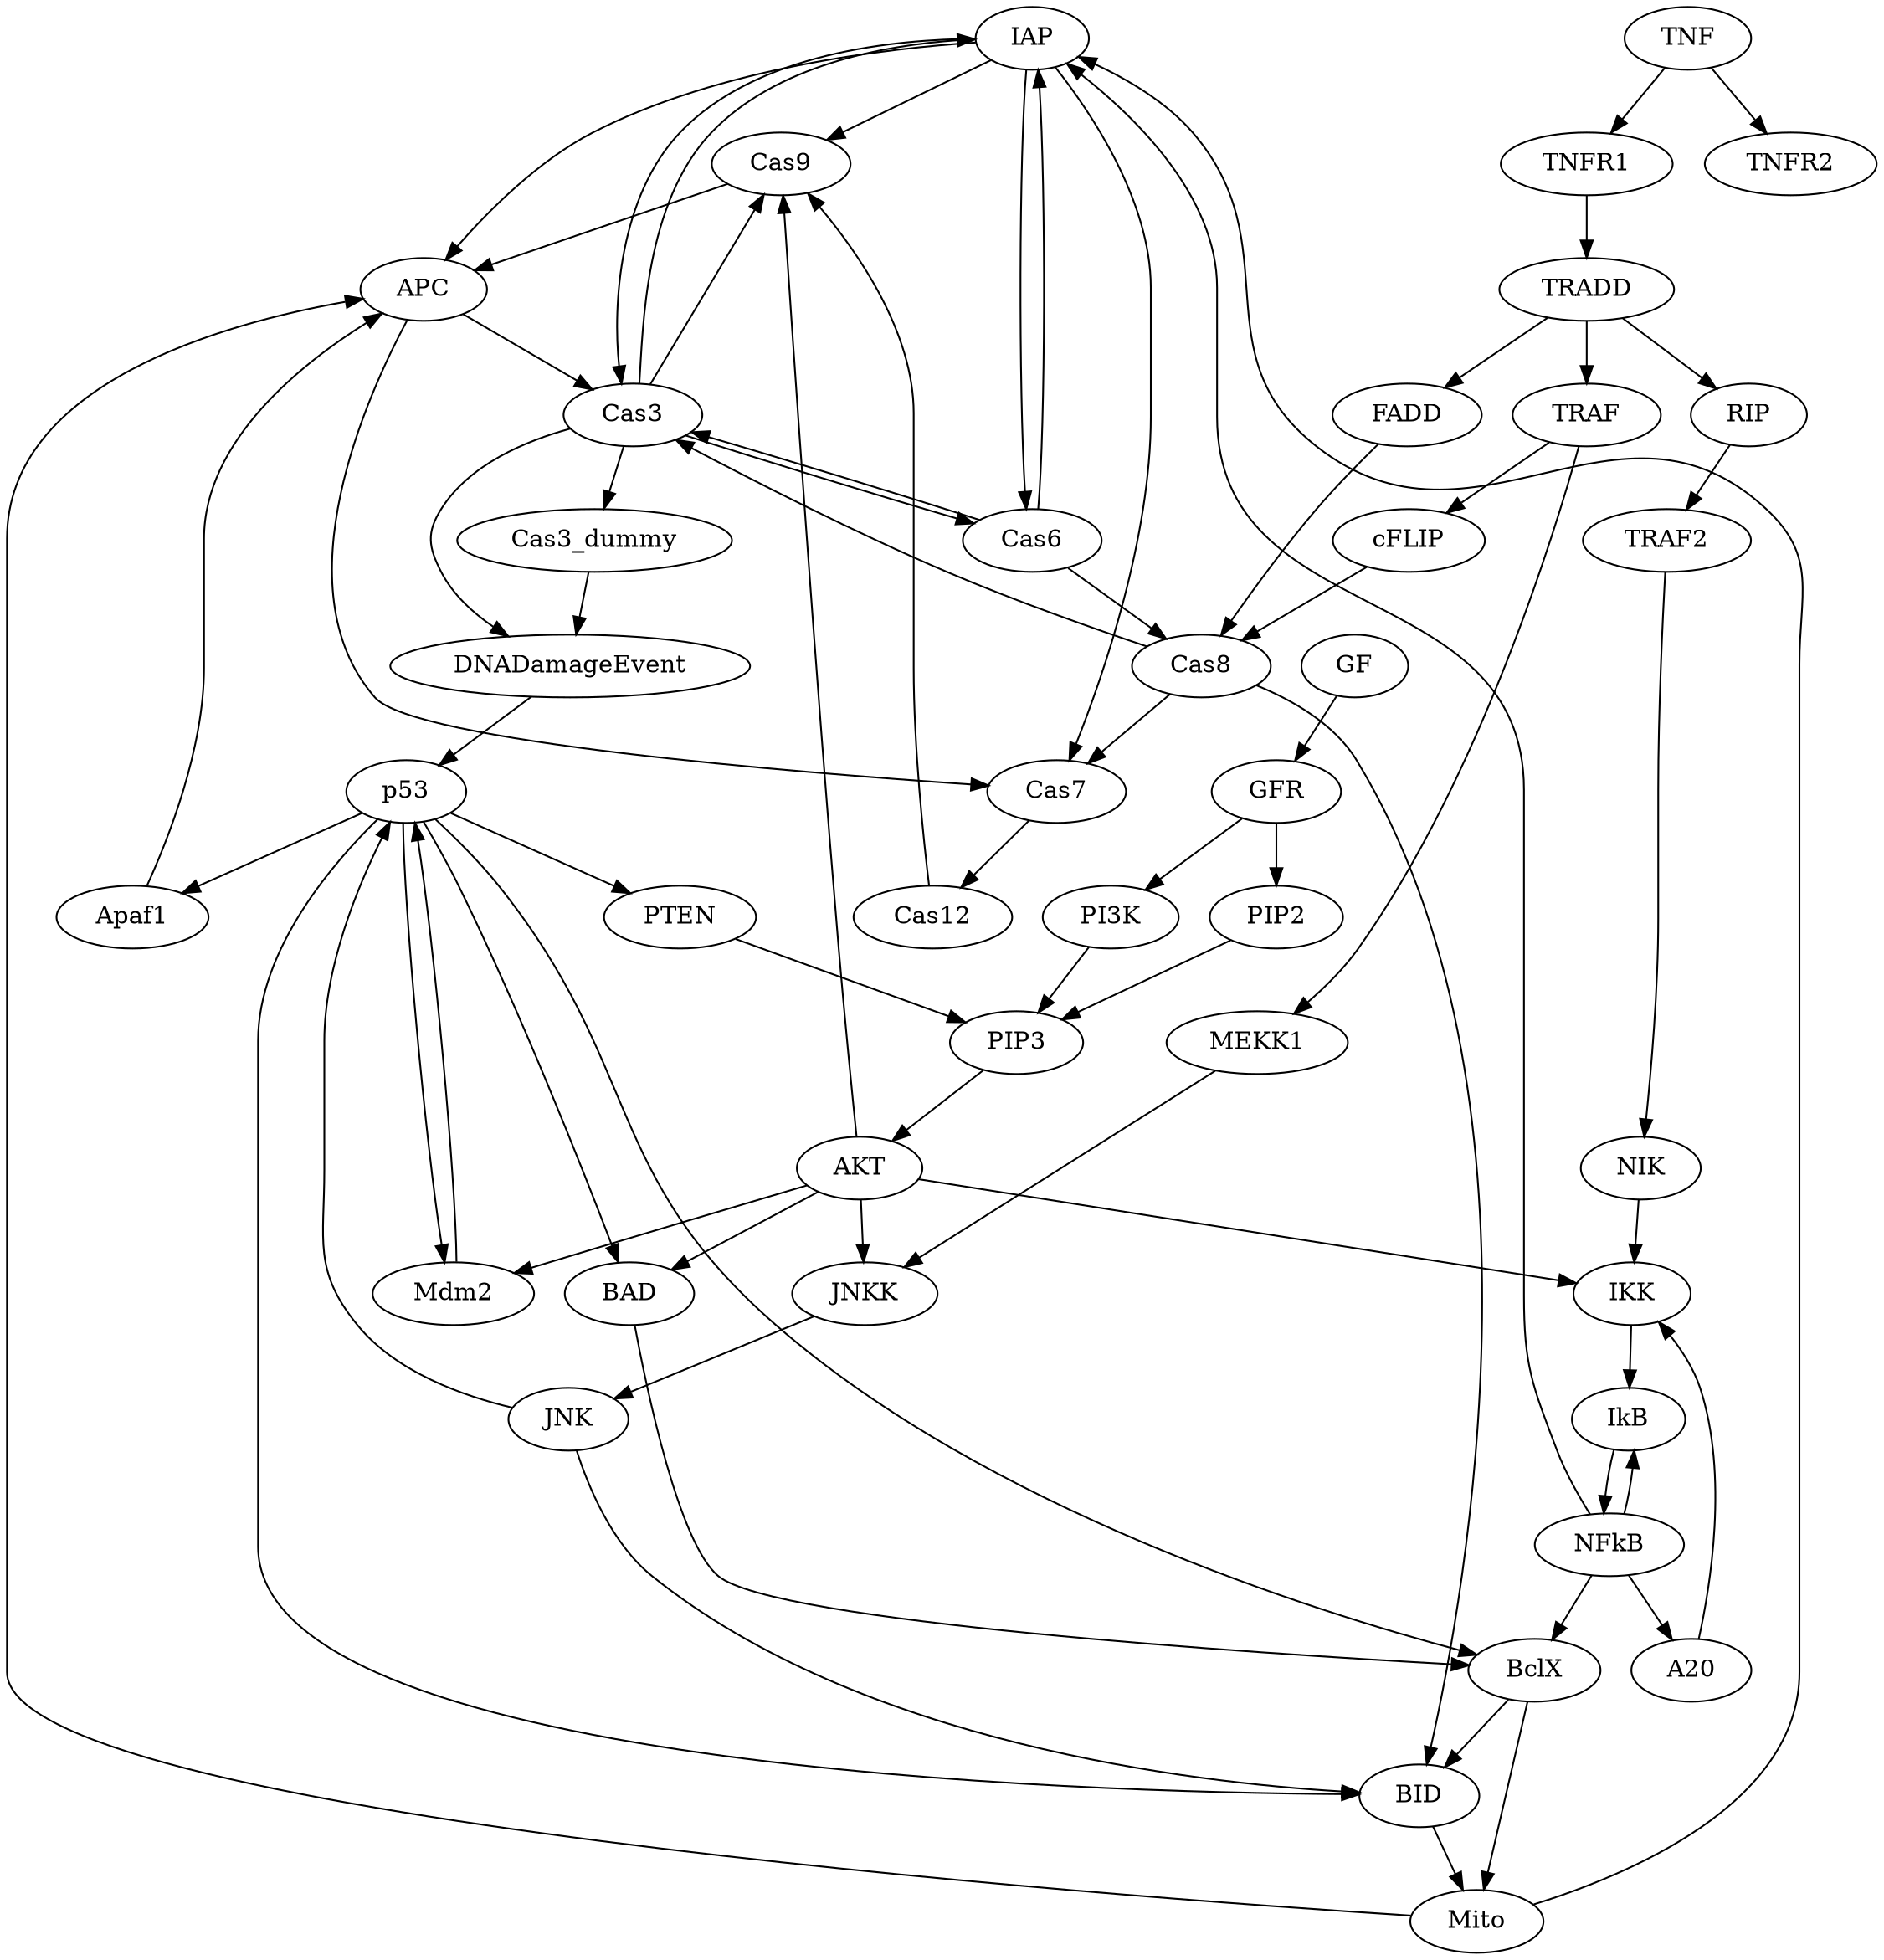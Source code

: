 strict digraph  {
" IAP " [equation="  (  (  ( NFkB  ) && ! ( Mito  )  ) && ! ( Cas3 && (  (  ( Cas6 )  )  )  )  ) "];
" Cas8 " [equation="  (  ( Cas6  ) && ! ( cFLIP  )  )  || (  ( FADD  ) && ! ( cFLIP  )  ) "];
" MEKK1 " [equation="  ( TRAF ) "];
" Cas9 " [equation="  (  (  ( Cas3  ) && ! ( AKT  )  ) && ! ( IAP  )  )  || (  (  ( Cas12  ) && ! ( AKT  )  ) && ! ( IAP  )  ) "];
" TRADD " [equation="  ( TNFR1 ) "];
" PIP2 " [equation="  ( GFR ) "];
" FADD " [equation="  ( TRADD ) "];
" BAD " [equation="  (  ( p53  ) && ! ( AKT  )  ) "];
" TRAF2 " [equation="  ( RIP ) "];
" PIP3 " [equation="  (  ( PI3K && (  (  ( PIP2 )  )  )  ) && ! ( PTEN  )  ) "];
" JNKK " [equation="  (  ( MEKK1  ) && ! ( AKT  )  ) "];
" Apaf1 " [equation="  ( p53 ) "];
" A20 " [equation="  ( NFkB ) "];
" TNFR1 " [equation="  ( TNF ) "];
" BID " [equation="  (  ( JNK && (  (  ( p53 )  )  )  ) && ! ( BclX  )  )  || (  ( Cas8 && (  (  ( p53 )  )  )  ) && ! ( BclX  )  ) "];
" cFLIP " [equation="  ( TRAF ) "];
" PI3K " [equation="  ( GFR ) "];
" AKT " [equation="  ( PIP3 ) "];
" NFkB " [equation="  ! (  ( IkB )  ) "];
" IkB " [equation="  (  ( NFkB  ) && ! ( IKK  )  ) "];
" APC " [equation="  (  ( Cas9 && (  (  ( Apaf1 && Mito )  )  )  ) && ! ( IAP  )  ) "];
" IKK " [equation="  (  ( AKT  ) && ! ( A20  )  )  || (  ( NIK  ) && ! ( A20  )  ) "];
" PTEN " [equation="  ( p53 ) "];
" TNFR2 " [equation="  ( TNF ) "];
" GFR " [equation="  ( GF ) "];
" Cas6 " [equation="  (  ( Cas3  ) && ! ( IAP  )  ) "];
" RIP " [equation="  ( TRADD ) "];
" Cas3_dummy " [equation="  ( Cas3 ) "];
" Cas3 " [equation="  (  ( APC  ) && ! ( IAP  )  )  || (  ( Cas8  ) && ! ( IAP  )  )  || ( Cas6 ) "];
" Mdm2 " [equation="  ( AKT )  || ( p53 ) "];
" JNK " [equation="  ( JNKK ) "];
" NIK " [equation="  ( TRAF2 ) "];
" Cas12 " [equation="  ( Cas7 ) "];
" BclX " [equation="  (  (  ( NFkB  ) && ! ( BAD  )  ) && ! ( p53  )  ) "];
" p53 " [equation="  (  ( JNK  ) && ! ( Mdm2  )  )  || (  ( DNADamageEvent  ) && ! ( Mdm2  )  ) "];
" Mito " [equation="  (  ( BID  ) && ! ( BclX  )  ) "];
" TRAF " [equation="  ( TRADD ) "];
" DNADamageEvent " [equation="  ( Cas3_dummy && (  (  ( Cas3 )  )  ) ) "];
" Cas7 " [equation="  (  ( APC  ) && ! ( IAP  )  )  || (  ( Cas8  ) && ! ( IAP  )  ) "];
" TNF ";
" GF ";
" IAP " -> " Cas9 ";
" IAP " -> " APC ";
" IAP " -> " Cas6 ";
" IAP " -> " Cas3 ";
" IAP " -> " Cas7 ";
" Cas8 " -> " BID ";
" Cas8 " -> " Cas3 ";
" Cas8 " -> " Cas7 ";
" MEKK1 " -> " JNKK ";
" Cas9 " -> " APC ";
" TRADD " -> " FADD ";
" TRADD " -> " RIP ";
" TRADD " -> " TRAF ";
" PIP2 " -> " PIP3 ";
" FADD " -> " Cas8 ";
" BAD " -> " BclX ";
" TRAF2 " -> " NIK ";
" PIP3 " -> " AKT ";
" JNKK " -> " JNK ";
" Apaf1 " -> " APC ";
" A20 " -> " IKK ";
" TNFR1 " -> " TRADD ";
" BID " -> " Mito ";
" cFLIP " -> " Cas8 ";
" PI3K " -> " PIP3 ";
" AKT " -> " Cas9 ";
" AKT " -> " BAD ";
" AKT " -> " JNKK ";
" AKT " -> " IKK ";
" AKT " -> " Mdm2 ";
" NFkB " -> " IAP ";
" NFkB " -> " A20 ";
" NFkB " -> " IkB ";
" NFkB " -> " BclX ";
" IkB " -> " NFkB ";
" APC " -> " Cas3 ";
" APC " -> " Cas7 ";
" IKK " -> " IkB ";
" PTEN " -> " PIP3 ";
" GFR " -> " PIP2 ";
" GFR " -> " PI3K ";
" Cas6 " -> " IAP ";
" Cas6 " -> " Cas8 ";
" Cas6 " -> " Cas3 ";
" RIP " -> " TRAF2 ";
" Cas3_dummy " -> " DNADamageEvent ";
" Cas3 " -> " IAP ";
" Cas3 " -> " Cas9 ";
" Cas3 " -> " Cas6 ";
" Cas3 " -> " Cas3_dummy ";
" Cas3 " -> " DNADamageEvent ";
" Mdm2 " -> " p53 ";
" JNK " -> " BID ";
" JNK " -> " p53 ";
" NIK " -> " IKK ";
" Cas12 " -> " Cas9 ";
" BclX " -> " BID ";
" BclX " -> " Mito ";
" p53 " -> " BAD ";
" p53 " -> " Apaf1 ";
" p53 " -> " BID ";
" p53 " -> " PTEN ";
" p53 " -> " Mdm2 ";
" p53 " -> " BclX ";
" Mito " -> " IAP ";
" Mito " -> " APC ";
" TRAF " -> " MEKK1 ";
" TRAF " -> " cFLIP ";
" DNADamageEvent " -> " p53 ";
" Cas7 " -> " Cas12 ";
" TNF " -> " TNFR1 ";
" TNF " -> " TNFR2 ";
" GF " -> " GFR ";
}
